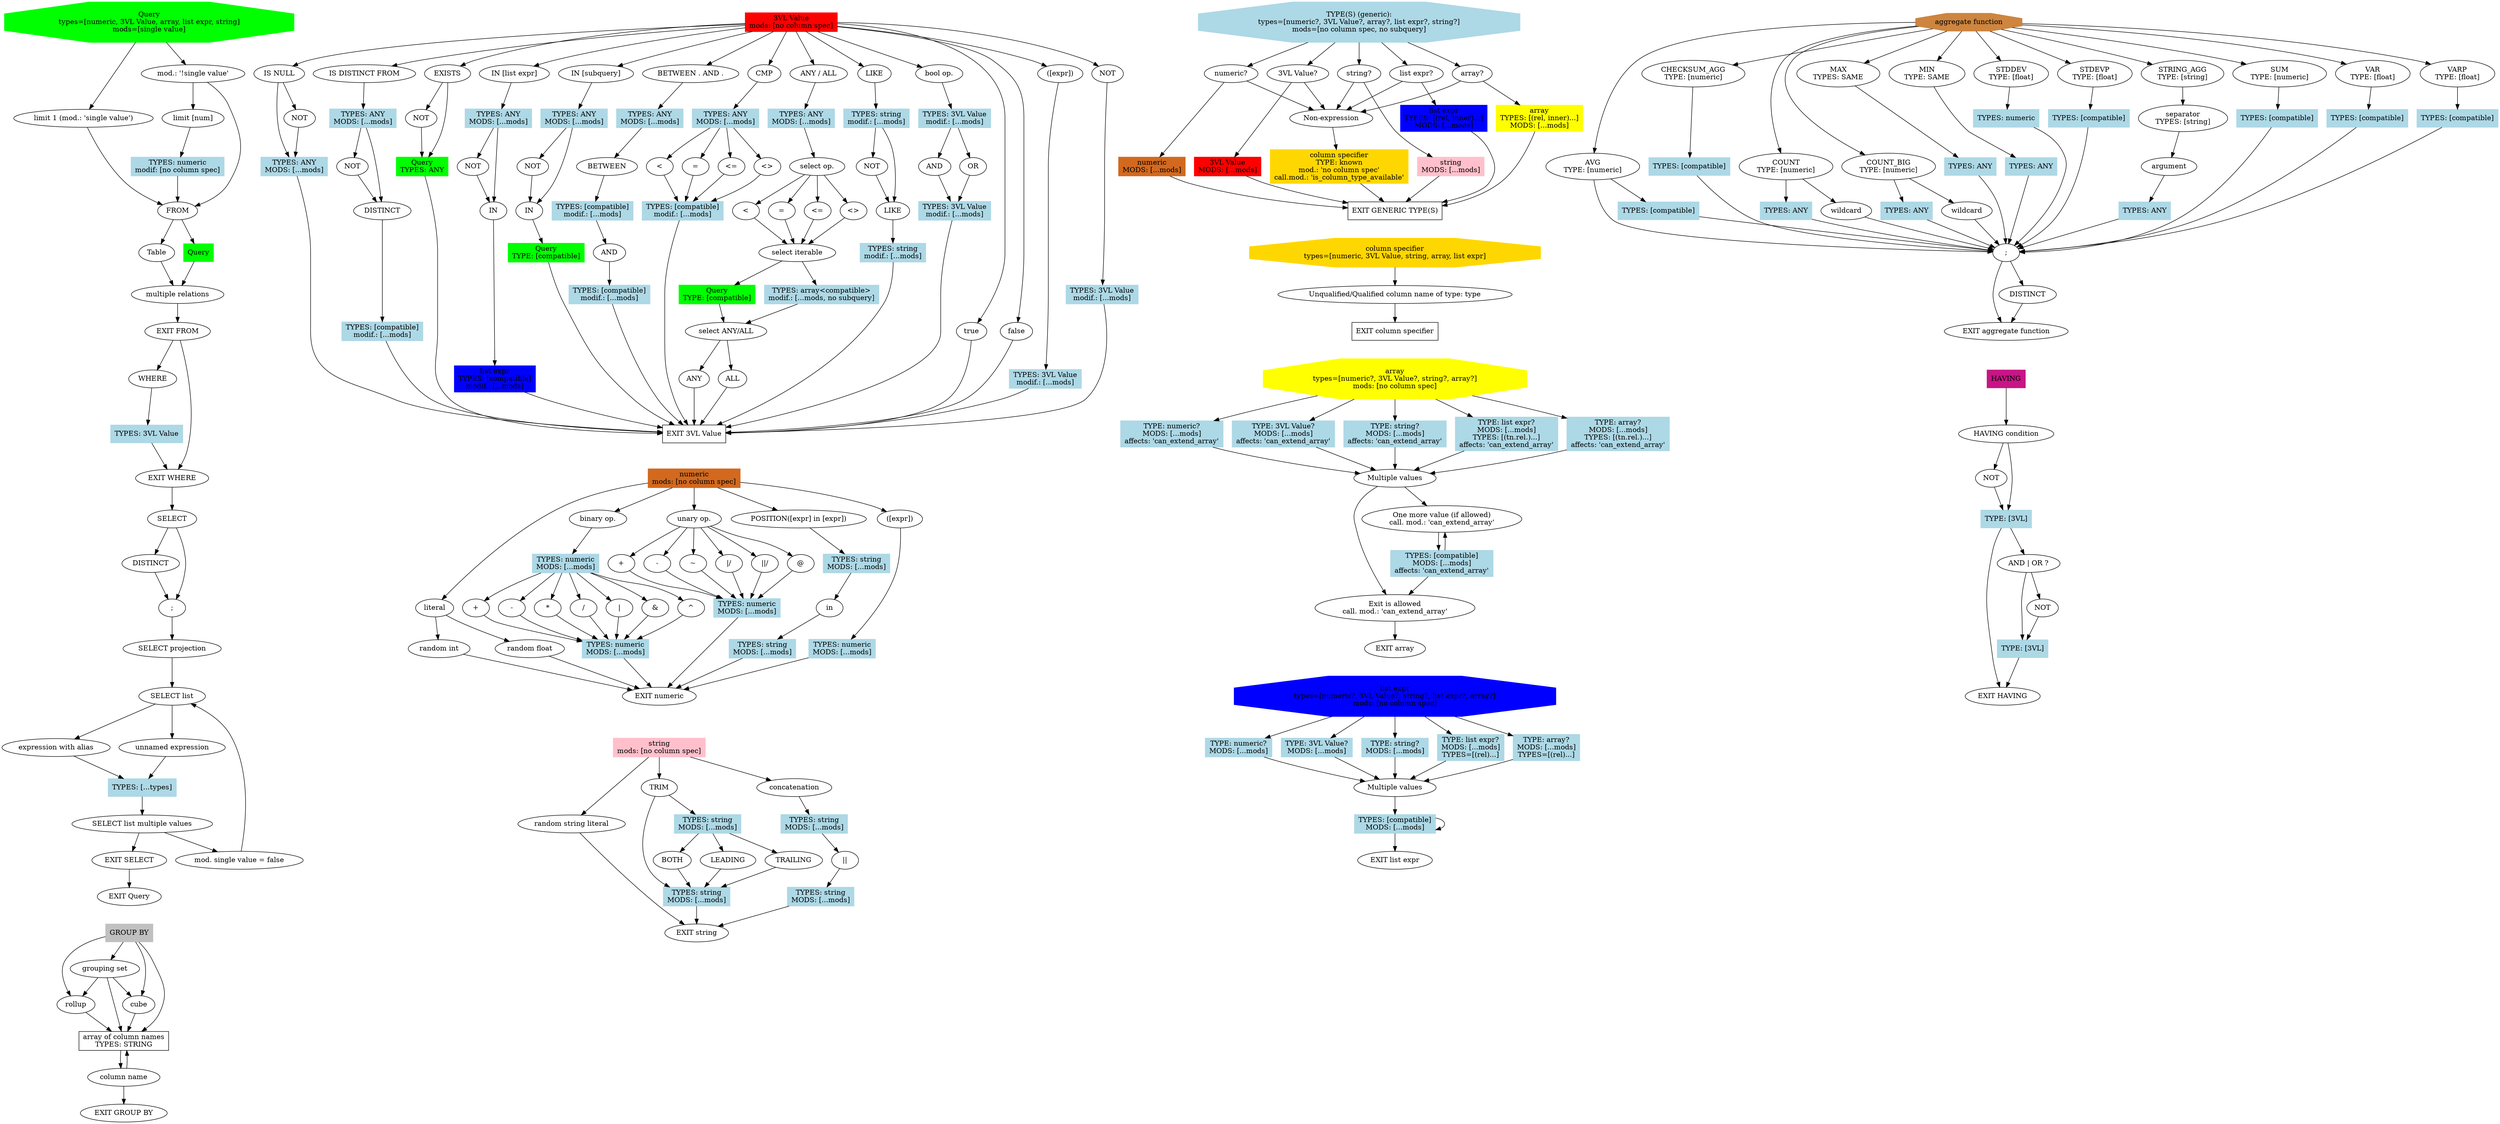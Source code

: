 # Structure is ALWAYS as follows:
# 1. General rule is place function definitions inside their own subgraphs.
# 2. Functional node begins from the node_name node.

# 3. Function definitions & calls look as follows:
# 1) Definitions:
# subgraph def_{node_name} {
#     {node_name} [
#         TYPES="[{type_name}, ...]" (multiple type variants can be choosen, none can be choosen)
#         MODS="[{mod_name}, ...]"
#         uses_wrapped_types="true" (whether to wrap types into the subgraph's type, if subgraph has an inner type)
#         ...
#     ]
#     EXIT_{node_name} [label="EXIT {node_label}"]
#     ...
# }
# 2) Calls (execution will move to a root of a different subgraph):
#     call{caller_num}_{node_name} [
#         TYPES="[{type_name}, ...]" OR "[any]" OR "[known]" OR "[compatible]" OR "[...]" (passes all argument types further),
#         MODS="[{mod_name}, ...]" OR "[...]" (passes all argument modifiers further),
#         ...
#     ]
#
# For types, can also use [TR...], [R...], or [RI...] for passing further only the types that correcpond to TYPE_NAME ([TR...]),
# or corresponding to function name ([R...]), optionally passing the inner types ([RI...]).
# NOTE: uses_wrapped_types DOES NOT wrap types when using "[R...]", because it assumes they are already wrapped
#
# TYPE, TYPES and MOD in definitions are only for type-checking.
# All specified types of modifiers (TYPE, TYPES, MOD) are required to be passed by caller.
# If TYPES="[any]", all types are selected.
# If TYPES="[compatible]" or TYPES="[known]", the types are popped from the reprective stacks.
# from the respective stacks

# 4. Typed node (with a question mark at the end in definition label):
# {node_name} [TYPE_NAME="type_name"]
# TYPE_NAME is the name of a type listed in function declaration.
# The node will be turned off or on respective to the types passed to function call.

# 4.1 A node with a modifier
# {node_name} [modifier="[trig_name]", modifier_mode="on"/"off"]
# if `modifier` is present in the modifiers, turn the node on or off according to the modifier_mode.

# 4.2 A node with a call modifier
# {node_name} [call_modifier="[call_trig_name]"]
# if the function corresponding to call_trig_name returns true (handler registered in code),
# the node is on. Otherwise, it is off.

# 5. Exit a callable node:
# EXIT_{node_name} [label="EXIT {node_label}"]

# 6. Call a callable node with params:
# call{caller_num}_{node_name} [TYPES={...}, MODS={...}, ...]
# ... -> call...
# there can be multiple callers, so each caller should have a unique id
# values of TYPES and MOD are exact mathes to those in definition

# 7. Call a callable node without params:
# call{caller_num}_{node_name} [...]
# ... -> call...

# 8. These are ignored:
# 1) ... -> ... [color=none]
# 2) Graphviz params in [] (label, shape...)

# 9. Define a node before referencing it:
# FROM []
# Query -> FROM

# 10. Don't do this:
# ... -> ... -> ...

# 11. subgraph ignore {} is completely ignored

# 12. Do NOT use block comments /* */

# 13 [temporary]. Mark nodes that will generate a literal value with 100%
# probability as node[literal="t"]

# 14. To use modifiers provided in arguments, mark a node with modifier="MOD. NAME", modifier_mode="off" / modifier_mode="on"

digraph G {
    subgraph def_Query {
        Query [TYPES="[numeric, 3VL Value, array, list expr, string]", MODS="[single value]", label="Query\ntypes=[numeric, 3VL Value, array, list expr, string]\nmods=[single value]", shape=octagon, style=filled, color=green]
        EXIT_Query [label="EXIT Query"]

        FROM []

        single_value_true [label="limit 1 (mod.: 'single value')", modifier="single value", modifier_mode="on"]
        Query -> single_value_true
        single_value_true -> FROM

        single_value_false [label="mod.: '!single value'", modifier="single value", modifier_mode="off"]
        Query -> single_value_false
        single_value_false -> FROM

        limit [label="limit [num]"]
        single_value_false -> limit
        call52_types [TYPES="[numeric]", MODS="[no column spec]", label="TYPES: numeric\nmodif: [no column spec]", shape=rectangle, style=filled, color=lightblue]
        limit -> call52_types
        call52_types -> FROM

        FROM_multiple_relations [label="multiple relations"]

        Table []
        FROM -> Table
        Table -> FROM_multiple_relations
        // FROM_multiple_relations -> Table

        call0_Query [label="Query", shape=rectangle, TYPES="[any]", MODS="[]", style=filled, color=green]
        FROM -> call0_Query
        call0_Query -> FROM_multiple_relations
        // FROM_multiple_relations -> call0_Query

        EXIT_FROM [label="EXIT FROM"]
        FROM_multiple_relations -> EXIT_FROM

        WHERE [label="WHERE"]
        EXIT_FROM -> WHERE

        call53_types [TYPES="[3VL Value]", label="TYPES: 3VL Value", shape=rectangle, style=filled, color=lightblue]
        WHERE -> call53_types

        SELECT []
        EXIT_WHERE [label="EXIT WHERE"]
        call53_types -> EXIT_WHERE
        EXIT_FROM -> EXIT_WHERE

        SELECT []
        EXIT_SELECT [label="EXIT SELECT"]

        EXIT_WHERE -> SELECT

        // call0_group_by [label="GROUP BY Statement", TYPES="[known]", shape=rectangle, style=filled, color=gray]
        // EXIT_WHERE -> call0_group_by
        // call0_group_by -> SELECT

        SELECT_DISTINCT [label="DISTINCT"]
        // SELECT_PERCENT [label="PERCENT"]
        // SELECT_TOP [label="TOP"]
        // call43_types [TYPES="[numeric]", label="TYPES: numeric", shape=rectangle, style=filled, color=lightblue]
        // SELECT_WITH_TIES [label="WITH TIES"]
        SELECT_distinct_end [label=";"]
        // SELECT_percent_end [label=";"]

        SELECT -> SELECT_DISTINCT
        SELECT_DISTINCT -> SELECT_distinct_end
        SELECT -> SELECT_distinct_end
        // SELECT_distinct_end -> SELECT_TOP
        // SELECT_TOP -> call43_types
        // call43_types -> SELECT_PERCENT
        // SELECT_PERCENT -> SELECT_percent_end
        // call43_types -> SELECT_percent_end
        // SELECT_percent_end -> SELECT_WITH_TIES

        SELECT_projection [label="SELECT projection"]
        // SELECT_WITH_TIES -> SELECT_projection
        SELECT_distinct_end -> SELECT_projection
        // SELECT_percent_end -> SELECT_projection

        SELECT_list [label="SELECT list"]
        // SELECT_wildcard[label="*"]
        // SELECT_qualified_wildcard[label="qualified wildcard"]
        SELECT_unnamed_expr[label="unnamed expression"]
        SELECT_expr_with_alias[label="expression with alias"]
        SELECT_list_multiple_values[label="SELECT list multiple values"]

        SELECT_projection -> SELECT_list
        // SELECT_list -> SELECT_wildcard
        // SELECT_list -> SELECT_qualified_wildcard
        SELECT_list -> SELECT_unnamed_expr
        SELECT_list -> SELECT_expr_with_alias
        call54_types [label="TYPES: [...types]", TYPES="[...]", shape=rectangle, style=filled, color=lightblue]
        SELECT_unnamed_expr -> call54_types
        SELECT_expr_with_alias -> call54_types

        // call0_aggregate_function [label="aggregate function*", TYPES="[known]", shape=rectangle, style=filled, color=peru]
        // SELECT_wildcard -> EXIT_SELECT  // SELECT_list_multiple_values // call0_aggregate_function
        // SELECT_qualified_wildcard -> SELECT_list_multiple_values // call0_aggregate_function
        // call0_aggregate_function -> SELECT_list_multiple_values
        call54_types -> SELECT_list_multiple_values // call0_aggregate_function
        SELECT_list_multiple_values -> EXIT_SELECT
        SELECT_list_multiple_values_single_value_false [label="mod. single value = false", modifier="single value", modifier_mode="off"]
        SELECT_list_multiple_values -> SELECT_list_multiple_values_single_value_false
        SELECT_list_multiple_values_single_value_false -> SELECT_list

        // call0_having [label="HAVING", TYPES="[known]", MODS="[]", shape=rectangle, style=filled, color=mediumvioletred]
        // EXIT_SELECT -> call0_having
        // call0_having -> EXIT_Query
        
        EXIT_SELECT -> EXIT_Query
    }

    subgraph def_VAL_3 {
        VAL_3 [shape=rectangle, label="3VL Value\nmods: [no column spec]", MODS="[no column spec]", style=filled, color=red]
        EXIT_VAL_3 [shape=rectangle, label="EXIT 3VL Value"]

        IsNull [label="IS NULL"]
        call55_types [TYPES="[any]", MODS="[...]", label="TYPES: ANY\nMODS: [...mods]", shape=rectangle, color=lightblue, style=filled]
        VAL_3 -> IsNull
        IsNull -> call55_types
        IsNull_not [label="NOT"]
        IsNull -> IsNull_not
        IsNull_not -> call55_types
        call55_types -> EXIT_VAL_3

        IsDistinctFrom [label="IS DISTINCT FROM"]
        call56_types [TYPES="[any]", MODS="[...]", label="TYPES: ANY\nMODS: [...mods]", shape=rectangle, color=lightblue, style=filled]
        IsDistinctNOT [label="NOT"]
        DISTINCT []
        call21_types [MODS="[...]", TYPES="[compatible]", label="TYPES: [compatible]\nmodif.: [...mods]", shape=rectangle, style=filled, color=lightblue]
        VAL_3 -> IsDistinctFrom
        IsDistinctFrom -> call56_types
        call56_types -> IsDistinctNOT
        IsDistinctNOT -> DISTINCT
        call56_types -> DISTINCT
        DISTINCT -> call21_types
        call21_types -> EXIT_VAL_3

        Exists_not [label="NOT"]
        Exists [label="EXISTS"]
        call2_Query [TYPES="[any]", MODS="[]", label="Query\nTYPES: ANY", shape=rectangle, style=filled, color=green]
        VAL_3 -> Exists
        Exists -> call2_Query
        call2_Query -> EXIT_VAL_3
        Exists -> Exists_not
        Exists_not -> call2_Query

        InList[label="IN [list expr]"]
        InListNot [label="NOT"]
        InListIn [label="IN"]
        VAL_3 -> InList
        call57_types [TYPES="[any]", MODS="[...]", label="TYPES: ANY\nMODS: [...mods]", shape=rectangle, color=lightblue, style=filled]
        InList -> call57_types
        call57_types -> InListNot
        InListNot -> InListIn
        call57_types -> InListIn
        call1_list_expr [TYPES="[compatible]", MODS="[...]", label="list expr\nTYPES: [compatible]\nmodif.: [...mods]", shape=rectangle, style=filled, color=blue]
        InListIn -> call1_list_expr
        call1_list_expr -> EXIT_VAL_3

        InSubquery[label="IN [subquery]"]
        InSubqueryNot [label="NOT"]
        InSubqueryIn [label="IN"]
        call58_types [TYPES="[any]", MODS="[...]", label="TYPES: ANY\nMODS: [...mods]", shape=rectangle, color=lightblue, style=filled]
        VAL_3 -> InSubquery
        InSubquery -> call58_types
        call58_types -> InSubqueryNot
        InSubqueryNot -> InSubqueryIn
        call58_types -> InSubqueryIn
        call3_Query [TYPES="[compatible]", MODS="[]", label="Query\nTYPE: [compatible]", shape=rectangle, style=filled, color=green]
        InSubqueryIn -> call3_Query
        call3_Query -> EXIT_VAL_3

        Between[label="BETWEEN . AND ."]
        BetweenBetween [label="BETWEEN"]
        BetweenBetweenAnd [label="AND"]
        VAL_3 -> Between
        call59_types [TYPES="[any]", MODS="[...]", label="TYPES: ANY\nMODS: [...mods]", shape=rectangle, color=lightblue, style=filled]
        Between -> call59_types
        call59_types -> BetweenBetween
        call22_types [MODS="[...]", TYPES="[compatible]", label="TYPES: [compatible]\nmodif.: [...mods]", shape=rectangle, style=filled, color=lightblue]
        BetweenBetween -> call22_types
        call22_types -> BetweenBetweenAnd
        call23_types [MODS="[...]", TYPES="[compatible]", label="TYPES: [compatible]\nmodif.: [...mods]", shape=rectangle, style=filled, color=lightblue]
        BetweenBetweenAnd -> call23_types
        call23_types -> EXIT_VAL_3

        BinaryComp[label="CMP"]
        BinaryCompLess [label="<"]
        BinaryCompEqual [label="="]
        BinaryCompLessEqual [label="<="]
        BinaryCompUnEqual [label="<>"]
        VAL_3 -> BinaryComp
        call60_types [TYPES="[any]", MODS="[...]", label="TYPES: ANY\nMODS: [...mods]", shape=rectangle, color=lightblue, style=filled]
        BinaryComp -> call60_types
        call24_types [MODS="[...]", TYPES="[compatible]", label="TYPES: [compatible]\nmodif.: [...mods]", shape=rectangle, style=filled, color=lightblue]
        call60_types -> BinaryCompLess
        BinaryCompLess -> call24_types
        call60_types -> BinaryCompEqual
        BinaryCompEqual -> call24_types
        call60_types -> BinaryCompLessEqual
        BinaryCompLessEqual -> call24_types
        call60_types -> BinaryCompUnEqual
        BinaryCompUnEqual -> call24_types
        call24_types -> EXIT_VAL_3

        AnyAll[label="ANY / ALL"]
        AnyAllSelectOp[label="select op."]
        AnyAllLess [label="<"]
        AnyAllEqual [label="="]
        AnyAllLessEqual [label="<="]
        AnyAllUnEqual [label="<>"]
        AnyAllSelectIter[label="select iterable"]
        AnyAllAnyAll[label="select ANY/ALL"]
        AnyAllAnyAllAny[label="ANY"]
        AnyAllAnyAllAll[label="ALL"]
        VAL_3 -> AnyAll
        call61_types [TYPES="[any]", MODS="[...]", label="TYPES: ANY\nMODS: [...mods]", shape=rectangle, color=lightblue, style=filled]
        AnyAll -> call61_types
        call61_types -> AnyAllSelectOp
        AnyAllSelectOp -> AnyAllLess
        AnyAllLess -> AnyAllSelectIter
        AnyAllSelectOp -> AnyAllEqual
        AnyAllEqual -> AnyAllSelectIter
        AnyAllSelectOp -> AnyAllLessEqual
        AnyAllLessEqual -> AnyAllSelectIter
        AnyAllSelectOp -> AnyAllUnEqual
        AnyAllUnEqual -> AnyAllSelectIter
        call4_Query [TYPES="[compatible]", label="Query\nTYPE: [compatible]", shape=rectangle, style=filled, color=green]
        AnyAllSelectIter -> call4_Query
        call4_Query -> AnyAllAnyAll
        call62_types [TYPES="[array<compatible>]", MODS="[..., no subquery]", label="TYPES: array<compatible>\nmodif.: [...mods, no subquery]", shape=rectangle, style=filled, color=lightblue]
        AnyAllSelectIter -> call62_types
        call62_types -> AnyAllAnyAll
        AnyAllAnyAll -> AnyAllAnyAllAny
        AnyAllAnyAllAny -> EXIT_VAL_3
        AnyAllAnyAll -> AnyAllAnyAllAll
        AnyAllAnyAllAll -> EXIT_VAL_3

        BinaryStringLike[label="LIKE"]
        BinaryStringLikeNot [label="NOT"]
        BinaryStringLikeIn [label="LIKE"]
        VAL_3 -> BinaryStringLike
        call25_types [MODS="[...]", TYPES="[string]", label="TYPES: string\nmodif.: [...mods]", shape=rectangle, style=filled, color=lightblue]
        BinaryStringLike -> call25_types
        call25_types -> BinaryStringLikeNot
        BinaryStringLikeNot -> BinaryStringLikeIn
        call25_types -> BinaryStringLikeIn
        call26_types [MODS="[...]", TYPES="[string]", label="TYPES: string\nmodif.: [...mods]", shape=rectangle, style=filled, color=lightblue]
        BinaryStringLikeIn -> call26_types
        call26_types -> EXIT_VAL_3

        BinaryBooleanOpV3[label="bool op."]
        BinaryBooleanOpV3AND [label="AND"]
        BinaryBooleanOpV3OR [label="OR"]
        // BinaryBooleanOpV3XOR [label="XOR"] // THERE IS NO XOR IN POSTGRESQL
        VAL_3 -> BinaryBooleanOpV3
        call27_types [MODS="[...]", TYPES="[3VL Value]", label="TYPES: 3VL Value\nmodif.: [...mods]", shape=rectangle, style=filled, color=lightblue]
        BinaryBooleanOpV3 -> call27_types
        call27_types -> BinaryBooleanOpV3AND
        call28_types [MODS="[...]", TYPES="[3VL Value]", label="TYPES: 3VL Value\nmodif.: [...mods]", shape=rectangle, style=filled, color=lightblue]
        BinaryBooleanOpV3AND -> call28_types
        call27_types -> BinaryBooleanOpV3OR
        BinaryBooleanOpV3OR -> call28_types
        // call27_types -> BinaryBooleanOpV3XOR
        // BinaryBooleanOpV3XOR -> call28_types
        call28_types -> EXIT_VAL_3

        true [literal="t"]
        VAL_3 -> true
        true -> EXIT_VAL_3
        false [literal="t"]
        VAL_3 -> false
        false -> EXIT_VAL_3

        Nested_VAL_3[label="([expr])"]
        VAL_3 -> Nested_VAL_3
        call29_types [MODS="[...]", TYPES="[3VL Value]", label="TYPES: 3VL Value\nmodif.: [...mods]", shape=rectangle, style=filled, color=lightblue]
        Nested_VAL_3 -> call29_types
        call29_types -> EXIT_VAL_3

        UnaryNot_VAL_3[label="NOT"]
        call30_types [MODS="[...]", TYPES="[3VL Value]", label="TYPES: 3VL Value\nmodif.: [...mods]", shape=rectangle, style=filled, color=lightblue]
        VAL_3 -> UnaryNot_VAL_3
        UnaryNot_VAL_3 -> call30_types
        call30_types -> EXIT_VAL_3
    }

    subgraph def_numeric {
        numeric [shape=rectangle, label="numeric\nmods: [no column spec]", MODS="[no column spec]", style=filled, color=chocolate]
        EXIT_numeric [label="EXIT numeric"]

        numeric_literal[label="literal", literal="t"]
        numeric -> numeric_literal
        numeric_literal_int[label="random int", literal="t"]
        numeric_literal -> numeric_literal_int
        numeric_literal_int -> EXIT_numeric
        numeric_literal_float[label="random float", literal="t"]
        numeric_literal -> numeric_literal_float
        numeric_literal_float -> EXIT_numeric

        BinaryNumericOp[label="binary op."]
        call47_types [TYPES="[numeric]", MODS="[...]", label="TYPES: numeric\nMODS: [...mods]", shape=rectangle, style=filled, color=lightblue]
        numeric -> BinaryNumericOp
        call48_types [TYPES="[numeric]", MODS="[...]", label="TYPES: numeric\nMODS: [...mods]", shape=rectangle, style=filled, color=lightblue]
        BinaryNumericOp -> call48_types
        binary_numeric_plus [label="+"]
        call48_types -> binary_numeric_plus
        binary_numeric_plus -> call47_types
        binary_numeric_minus [label="-"]
        call48_types -> binary_numeric_minus
        binary_numeric_minus -> call47_types
        binary_numeric_mul [label="*"]
        call48_types -> binary_numeric_mul
        binary_numeric_mul -> call47_types
        binary_numeric_div [label="/"]
        call48_types -> binary_numeric_div
        binary_numeric_div -> call47_types
        binary_numeric_bin_or [label="|"]
        call48_types -> binary_numeric_bin_or
        binary_numeric_bin_or -> call47_types
        binary_numeric_bin_and [label="&"]
        call48_types -> binary_numeric_bin_and
        binary_numeric_bin_and -> call47_types
        binary_numeric_bin_xor [label="^"]
        call48_types -> binary_numeric_bin_xor
        binary_numeric_bin_xor -> call47_types
        call47_types -> EXIT_numeric

        UnaryNumericOp [label="unary op."]
        call1_types [TYPES="[numeric]", MODS="[...]", label="TYPES: numeric\nMODS: [...mods]", shape=rectangle, style=filled, color=lightblue]
        numeric -> UnaryNumericOp
        unary_numeric_plus[label="+"]
        UnaryNumericOp -> unary_numeric_plus
        unary_numeric_plus -> call1_types
        unary_numeric_minus[label="-"]
        UnaryNumericOp -> unary_numeric_minus
        unary_numeric_minus -> call1_types
        unary_numeric_bin_not [label="~"]
        UnaryNumericOp -> unary_numeric_bin_not
        unary_numeric_bin_not -> call1_types
        unary_numeric_sq_root [label="|/"]
        UnaryNumericOp -> unary_numeric_sq_root
        unary_numeric_sq_root -> call1_types
        unary_numeric_cub_root [label="||/"]
        UnaryNumericOp -> unary_numeric_cub_root
        unary_numeric_cub_root -> call1_types
        // unary_numeric_postfix_fact [label="!"]         // THESE 2 WERE REMOVED FROM POSTGRESQL
        // UnaryNumericOp -> unary_numeric_postfix_fact
        // unary_numeric_postfix_fact -> call1_types
        // unary_numeric_prefix_fact [label="!!"]
        // UnaryNumericOp -> unary_numeric_prefix_fact
        // unary_numeric_prefix_fact -> call1_types
        unary_numeric_abs [label="@"]
        UnaryNumericOp -> unary_numeric_abs
        unary_numeric_abs -> call1_types
        call1_types -> EXIT_numeric

        numeric_string_Position[label="POSITION([expr] in [expr])"]
        numeric -> numeric_string_Position
        call2_types [TYPES="[string]", MODS="[...]", label="TYPES: string\nMODS: [...mods]", shape=rectangle, style=filled, color=lightblue]
        numeric_string_Position -> call2_types
        string_position_in [label="in"]
        call2_types -> string_position_in
        call3_types [TYPES="[string]", MODS="[...]", label="TYPES: string\nMODS: [...mods]", shape=rectangle, style=filled, color=lightblue]
        string_position_in -> call3_types
        call3_types -> EXIT_numeric

        Nested_numeric[label="([expr])"]
        numeric -> Nested_numeric
        call4_types [TYPES="[numeric]", MODS="[...]", label="TYPES: numeric\nMODS: [...mods]", shape=rectangle, style=filled, color=lightblue]
        Nested_numeric -> call4_types
        call4_types -> EXIT_numeric
    }

    subgraph def_string {
        string [label="string\nmods: [no column spec]", MODS="[no column spec]", shape=rectangle, style=filled, color=pink]
        EXIT_string [label="EXIT string"]

        string_literal [label="random string literal", literal="t"]
        string -> string_literal
        string_literal -> EXIT_string

        string_trim[label="TRIM"]
        string -> string_trim
        call5_types [TYPES="[string]", MODS="[...]", label="TYPES: string\nMODS: [...mods]", shape=rectangle, style=filled, color=lightblue]
        string_trim -> call5_types
        call6_types [TYPES="[string]", MODS="[...]", label="TYPES: string\nMODS: [...mods]", shape=rectangle, style=filled, color=lightblue]
        string_trim -> call6_types
        BOTH []
        call6_types -> BOTH
        BOTH -> call5_types
        LEADING []
        call6_types -> LEADING
        LEADING -> call5_types
        TRAILING []
        call6_types -> TRAILING
        TRAILING -> call5_types
        call5_types -> EXIT_string

        string_concat [label="concatenation"]
        string -> string_concat
        call7_types [TYPES="[string]", MODS="[...]", label="TYPES: string\nMODS: [...mods]", shape=rectangle, style=filled, color=lightblue]
        string_concat -> call7_types
        string_concat_concat [label="||"]
        call7_types -> string_concat_concat
        call8_types [TYPES="[string]", MODS="[...]", label="TYPES: string\nMODS: [...mods]", shape=rectangle, style=filled, color=lightblue]
        string_concat_concat -> call8_types
        call8_types -> EXIT_string

        // string_substring[label="substring"]
        // string -> string_substring
        // call9_types [TYPES="[string]", MODS="[...]", label="TYPES: string\nMODS: [...mods]", shape=rectangle, style=filled, color=lightblue]
        // string_substring -> call9_types
        // string_substr_numeric_from_from[label="from"]
        // call9_types -> string_substr_numeric_from_from
        // call10_types [TYPES="[numeric]", MODS="[...]", label="TYPES: numeric\nMODS: [...mods]", shape=rectangle, style=filled, color=lightblue]
        // string_substr_numeric_from_from -> call10_types
        // call10_types -> EXIT_string
        // string_substr_numeric_len_len [label="length"]
        // call10_types -> string_substr_numeric_len_len
        // call11_types [TYPES="[numeric]", MODS="[...]", label="TYPES: numeric\nMODS: [...mods]", shape=rectangle, style=filled, color=lightblue]
        // string_substr_numeric_len_len -> call11_types
        // call11_types -> EXIT_string
    }
    
    subgraph def_types {
        types [TYPES="[numeric, 3VL Value, array, list expr, string]", MODS="[no column spec, no subquery]", label="TYPE(S) (generic):\ntypes=[numeric?, 3VL Value?, array?, list expr?, string?]\nmods=[no column spec, no subquery]", shape=octagon, style=filled, color=lightblue]
        EXIT_types [label="EXIT GENERIC TYPE(S)", shape=rectangle]

        types_select_type_noexpr[label="Non-expression"]
        types_select_type_numeric[TYPE_NAME="numeric", label="numeric?", affects_call_modifier="is_column_type_available"]
        types -> types_select_type_numeric
        types_select_type_numeric -> types_select_type_noexpr
        types_select_type_3vl[TYPE_NAME="3VL Value", label="3VL Value?", affects_call_modifier="is_column_type_available"]
        types -> types_select_type_3vl
        types_select_type_3vl -> types_select_type_noexpr
        types_select_type_array[TYPE_NAME="array", label="array?", affects_call_modifier="is_column_type_available"]
        types -> types_select_type_array
        types_select_type_array -> types_select_type_noexpr
        types_select_type_list_expr[TYPE_NAME="list expr", label="list expr?", affects_call_modifier="is_column_type_available"]
        types -> types_select_type_list_expr
        types_select_type_list_expr -> types_select_type_noexpr
        types_select_type_string[TYPE_NAME="string", label="string?", affects_call_modifier="is_column_type_available"]
        types -> types_select_type_string
        types_select_type_string -> types_select_type_noexpr

        call0_column_spec [TYPES="[known]", call_modifier="is_column_type_available", modifier="no column spec", modifier_mode="off", label="column specifier\nTYPE: known\nmod.: 'no column spec'\ncall.mod.: 'is_column_type_available'", shape=rectangle, style=filled, color=gold]
        types_select_type_noexpr -> call0_column_spec
        call0_column_spec -> EXIT_types

        // call1_Query [TYPES="[known]", MODS="[single value]", label="Query\nMODS: single value\nTYPE: known\nmod.: 'no subquery'", modifier="no subquery", modifier_mode="off", shape=rectangle, style=filled, color=green]
        // types_select_type_noexpr -> call1_Query
        // call1_Query -> EXIT_types

        // types_null [label="null"]
        // types -> types_null
        // types_null -> EXIT_types

        call0_numeric [label="numeric\nMODS: [...mods]", MODS="[...]", shape=rectangle, style=filled, color=chocolate]
        types_select_type_numeric -> call0_numeric
        call0_numeric -> EXIT_types

        call1_VAL_3 [label="3VL Value\nMODS: [...mods]", MODS="[...]", shape=rectangle, style=filled, color=red]
        types_select_type_3vl -> call1_VAL_3
        call1_VAL_3 -> EXIT_types

        call0_string [label="string\nMODS: [...mods]", MODS="[...]", shape=rectangle, style=filled, color=pink]
        types_select_type_string -> call0_string
        call0_string -> EXIT_types

        call0_list_expr [TYPES="[RI...]", MODS="[...]", label="list expr\nTYPES: [(rel, inner)...]\nMODS: [...mods]", shape=rectangle, style=filled, color=blue]
        types_select_type_list_expr -> call0_list_expr
        call0_list_expr -> EXIT_types

        call0_array [TYPES="[R...]", MODS="[...]", label="array\nTYPES: [(rel, inner)...]\nMODS: [...mods]", shape=rectangle, style=filled, color=yellow]
        types_select_type_array -> call0_array
        call0_array -> EXIT_types
    }

    subgraph def_column_spec {
        column_spec [TYPES="[numeric, 3VL Value, string, array, list expr]", label="column specifier\ntypes=[numeric, 3VL Value, string, array, list expr]", shape=octagon, style=filled, color=gold]
        EXIT_column_spec [label="EXIT column specifier", shape=rectangle]

        typed_column_name [label="Unqualified/Qualified column name of type: type"]
        column_spec -> typed_column_name
        typed_column_name -> EXIT_column_spec
    }

    subgraph def_array {
        array [TYPES="[numeric, 3VL Value, string, list expr, array]", uses_wrapped_types="true", MODS="[no column spec]", label="array\ntypes=[numeric?, 3VL Value?, string?, array?]\nmods: [no column spec]", shape=octagon, style=filled, color=yellow]
        EXIT_array[label="EXIT array"]

        array_one_more_value_is_allowed [label="One more value (if allowed)\ncall. mod.: 'can_extend_array'", call_modifier="can_extend_array"]
        array_exit_allowed [label="Exit is allowed\ncall. mod.: 'can_extend_array'", call_modifier="can_extend_array"]
        array_multiple_values [label="Multiple values"]
        array_multiple_values -> array_one_more_value_is_allowed
        array_multiple_values -> array_exit_allowed

        call50_types [TYPES="[compatible]", label="TYPES: [compatible]\nMODS: [...mods]\naffects: 'can_extend_array'", affects_call_modifier="can_extend_array", MODS="[...]", shape=rectangle, style=filled, color=lightblue]
        call50_types -> array_one_more_value_is_allowed
        array_one_more_value_is_allowed -> call50_types

        call12_types [TYPE_NAME="numeric", TYPES="[numeric]", label="TYPE: numeric?\nMODS: [...mods]\naffects: 'can_extend_array'", affects_call_modifier="can_extend_array", MODS="[...]", shape=rectangle, style=filled, color=lightblue]
        array -> call12_types
        call12_types -> array_multiple_values

        call13_types [TYPE_NAME="3VL Value", TYPES="[3VL Value]", label="TYPE: 3VL Value?\nMODS: [...mods]\naffects: 'can_extend_array'", affects_call_modifier="can_extend_array", MODS="[...]", shape=rectangle, style=filled, color=lightblue]
        array -> call13_types
        call13_types -> array_multiple_values

        call31_types [TYPE_NAME="string", TYPES="[string]", label="TYPE: string?\nMODS: [...mods]\naffects: 'can_extend_array'", affects_call_modifier="can_extend_array", MODS="[...]", shape=rectangle, style=filled, color=lightblue]
        array -> call31_types
        call31_types -> array_multiple_values

        call51_types [TYPE_NAME="list expr", TYPES="[TR...]", label="TYPE: list expr?\nMODS: [...mods]\nTYPES: [(tn.rel.)...]\naffects: 'can_extend_array'", affects_call_modifier="can_extend_array", MODS="[...]", shape=rectangle, style=filled, color=lightblue]
        array -> call51_types
        call51_types -> array_multiple_values

        call14_types [TYPE_NAME="array", TYPES="[TR...]", label="TYPE: array?\nMODS: [...mods]\nTYPES: [(tn.rel.)...]\naffects: 'can_extend_array'", affects_call_modifier="can_extend_array", MODS="[...]", shape=rectangle, style=filled, color=lightblue]
        array -> call14_types
        call14_types -> array_multiple_values

        call50_types -> array_exit_allowed
        array_exit_allowed -> EXIT_array
    }

    subgraph def_list_expr {
        list_expr [TYPES="[numeric, 3VL Value, string, list expr, array]", MODS="[no column spec]", label="list expr\ntypes=[numeric?, 3VL Value?, string?, list expr?, array?]\nmods: [no column spec]", shape=octagon, style=filled, color=blue]
        EXIT_list_expr[label="EXIT list expr"]

        list_expr_multiple_values [label="Multiple values"]
        call49_types [TYPES="[compatible]", label="TYPES: [compatible]\nMODS: [...mods]", MODS="[...]", shape=rectangle, style=filled, color=lightblue]

        call16_types [TYPE_NAME="numeric", TYPES="[numeric]", label="TYPE: numeric?\nMODS: [...mods]", MODS="[...]", shape=rectangle, style=filled, color=lightblue]
        list_expr -> call16_types
        call16_types -> list_expr_multiple_values

        call17_types [TYPE_NAME="3VL Value", TYPES="[3VL Value]", label="TYPE: 3VL Value?\nMODS: [...mods]", MODS="[...]", shape=rectangle, style=filled, color=lightblue]
        list_expr -> call17_types
        call17_types -> list_expr_multiple_values

        call18_types [TYPE_NAME="string", TYPES="[string]", label="TYPE: string?\nMODS: [...mods]", MODS="[...]", shape=rectangle, style=filled, color=lightblue]
        list_expr -> call18_types
        call18_types -> list_expr_multiple_values

        call19_types [TYPE_NAME="list expr", TYPES="[TR...]", label="TYPE: list expr?\nMODS: [...mods]\nTYPES=[(rel)...]", MODS="[...]", shape=rectangle, style=filled, color=lightblue]
        list_expr -> call19_types
        call19_types -> list_expr_multiple_values

        call20_types [TYPE_NAME="array", TYPES="[TR...]", label="TYPE: array?\nMODS: [...mods]\nTYPES=[(rel)...]", MODS="[...]", shape=rectangle, style=filled, color=lightblue]
        list_expr -> call20_types
        call20_types -> list_expr_multiple_values

        list_expr_multiple_values -> call49_types
        // list_expr_multiple_values -> EXIT_list_expr
        call49_types -> call49_types
        call49_types -> EXIT_list_expr
    }

    subgraph def_group_by {
        group_by [label="GROUP BY", shape=rectangle, style=filled, color=gray]
        EXIT_group_by [label="EXIT GROUP BY"]

        grouping_rollup [label="rollup"]
        group_by -> grouping_rollup

        grouping_cube [label="cube"]
        group_by -> grouping_cube

        grouping_set [label="grouping set"]
        group_by -> grouping_set

        //columns must appear in FROM, but not necesserily in SELECT
        group_by_col_list [label="array of column names\nTYPES: STRING", TYPES="string", shape=rectangle]
        group_by -> group_by_col_list

        grouping_set -> group_by_col_list
        grouping_set -> grouping_cube
        grouping_set -> grouping_rollup

        grouping_rollup -> group_by_col_list
        grouping_cube -> group_by_col_list

        column_name [label="column name"]
        group_by_col_list -> column_name
        column_name -> group_by_col_list

        column_name -> EXIT_group_by
    }

    subgraph def_aggregate_function {
        aggregate_function [label="aggregate function", shape=octagon, style=filled, color=peru]
        EXIT_aggregate_function [label="EXIT aggregate function"]
        
        EXIT_fun_choice [label=";"]

        aggr_distinct [label="DISTINCT"]
        aggr_distinct -> EXIT_aggregate_function

        EXIT_fun_choice -> EXIT_aggregate_function
        EXIT_fun_choice -> aggr_distinct

        AVG[label="AVG\nTYPE: [numeric]", TYPES="[numeric]"]
        call32_types [TYPES="[compatible]", label="TYPES: [compatible]", shape=rectangle, style=filled, color=lightblue]
        aggregate_function -> AVG
        AVG -> call32_types
        call32_types -> EXIT_fun_choice
        AVG -> EXIT_fun_choice

        CHECKSUM_AGG[label="CHECKSUM_AGG\nTYPE: [numeric]", TYPES="[numeric]"]
        call33_types [TYPES="[compatible]", label="TYPES: [compatible]", shape=rectangle, style=filled, color=lightblue]
        aggregate_function -> CHECKSUM_AGG
        CHECKSUM_AGG -> call33_types
        call33_types -> EXIT_fun_choice

        COUNT[label="COUNT\nTYPE: [numeric]", TYPES="[numeric]"]
        call34_types [TYPES="[any]", label="TYPES: ANY", shape=rectangle, style=filled, color=lightblue]
        COUNT_wildcard [label="wildcard"]
        aggregate_function -> COUNT
        COUNT -> call34_types
        COUNT -> COUNT_wildcard
        COUNT_wildcard -> EXIT_fun_choice
        call34_types -> EXIT_fun_choice

        COUNT_BIG[label="COUNT_BIG\nTYPE: [numeric]", TYPES="[numeric]"]
        call35_types [TYPES="[any]", label="TYPES: ANY", shape=rectangle, style=filled, color=lightblue]
        COUNT_BIG_wildcard [label="wildcard"]
        aggregate_function -> COUNT_BIG
        COUNT_BIG -> call35_types
        COUNT_BIG -> COUNT_BIG_wildcard
        COUNT_BIG_wildcard -> EXIT_fun_choice
        call35_types -> EXIT_fun_choice

        MAX[label="MAX\nTYPES: SAME", TYPES="SAME"]
        call36_types [TYPES="[any]", label="TYPES: ANY", shape=rectangle, style=filled, color=lightblue]
        aggregate_function -> MAX
        MAX -> call36_types
        call36_types -> EXIT_fun_choice

        MIN[label="MIN\nTYPE: SAME", TYPES="SAME"]
        call37_types [TYPES="[any]", label="TYPES: ANY", shape=rectangle, style=filled, color=lightblue]
        aggregate_function -> MIN
        MIN -> call37_types
        call37_types -> EXIT_fun_choice

        STDDEV[label="STDDEV\nTYPE: [float]", TYPES="[float]"]
        call38_types [TYPES="[numeric]", label="TYPES: numeric", shape=rectangle, style=filled, color=lightblue]
        aggregate_function -> STDDEV
        STDDEV -> call38_types
        call38_types -> EXIT_fun_choice

        STDEVP[label="STDEVP\nTYPE: [float]", TYPES="[float]"]
        call39_types [TYPES="[compatible]", label="TYPES: [compatible]", shape=rectangle, style=filled, color=lightblue]
        aggregate_function -> STDEVP
        STDEVP -> call39_types
        call39_types -> EXIT_fun_choice

        STRING_AGG[label="STRING_AGG\nTYPE: [string]", TYPES="[string]"]
        call40_types [TYPES="[any]", label="TYPES: ANY", shape=rectangle, style=filled, color=lightblue]
        STRING_AGG_arg [label="argument"]
        separator [label="separator\nTYPES: [string]",TYPES="[string]"]
        STRING_AGG -> separator
        separator -> STRING_AGG_arg
        aggregate_function -> STRING_AGG
        STRING_AGG_arg -> call40_types
        call40_types -> EXIT_fun_choice

        SUM[label="SUM\nTYPE: [numeric]", TYPES="[numeric]"]
        call41_types [TYPES="[compatible]", label="TYPES: [compatible]", shape=rectangle, style=filled, color=lightblue]
        aggregate_function -> SUM
        SUM -> call41_types
        call41_types -> EXIT_fun_choice

        VAR[label="VAR\nTYPE: [float]", TYPES="[float]"]
        call42_types [TYPES="[compatible]", label="TYPES: [compatible]", shape=rectangle, style=filled, color=lightblue]
        aggregate_function -> VAR
        VAR -> call42_types
        call42_types -> EXIT_fun_choice


        VARP[label="VARP\nTYPE: [float]", TYPES="[float]"]
        call44_types [TYPES="[compatible]", label="TYPES: [compatible]", shape=rectangle, style=filled, color=lightblue]
        aggregate_function -> VARP
        VARP -> call44_types
        call44_types -> EXIT_fun_choice
    }

    subgraph def_having {
        having [label="HAVING", shape=rectangle, style=filled, color=mediumvioletred]
        EXIT_having [label="EXIT HAVING"]

        having_condition [label="HAVING condition"]
        having -> having_condition

        having_not [label="NOT"]
        call45_types [TYPES="[3VL Value]", label="TYPE: [3VL]", shape=rectangle, style=filled, color=lightblue]
        call46_types [TYPES="[3VL Value]", label="TYPE: [3VL]", shape=rectangle, style=filled, color=lightblue]
        having_logical_expr [label="AND | OR ?"]

        having_condition -> having_not
        having_condition -> call45_types

        call45_types -> having_logical_expr
        having_not -> call45_types

        having_not_optional [label="NOT"]
        having_logical_expr -> having_not_optional
        having_not_optional -> call46_types
        having_logical_expr -> call46_types

        call45_types -> EXIT_having
        call46_types -> EXIT_having
    }

    # cosmetic
    subgraph ignore {
        EXIT_VAL_3 -> numeric [color=none]
        EXIT_numeric -> string [color=none]
        EXIT_types -> column_spec [color=none]
        EXIT_column_spec -> array [color=none]
        EXIT_array -> list_expr[color=none]
        EXIT_Query -> group_by [color=none]
        EXIT_aggregate_function -> having [color=none]
    }
}